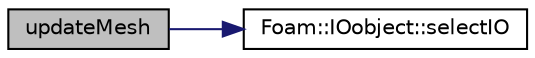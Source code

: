 digraph "updateMesh"
{
  bgcolor="transparent";
  edge [fontname="Helvetica",fontsize="10",labelfontname="Helvetica",labelfontsize="10"];
  node [fontname="Helvetica",fontsize="10",shape=record];
  rankdir="LR";
  Node1 [label="updateMesh",height=0.2,width=0.4,color="black", fillcolor="grey75", style="filled" fontcolor="black"];
  Node1 -> Node2 [color="midnightblue",fontsize="10",style="solid",fontname="Helvetica"];
  Node2 [label="Foam::IOobject::selectIO",height=0.2,width=0.4,color="black",URL="$classFoam_1_1IOobject.html#a7cee3db49ab9f8ceb953370c42b8cf37",tooltip="Return the IOobject, but also consider an alternative file name. "];
}
